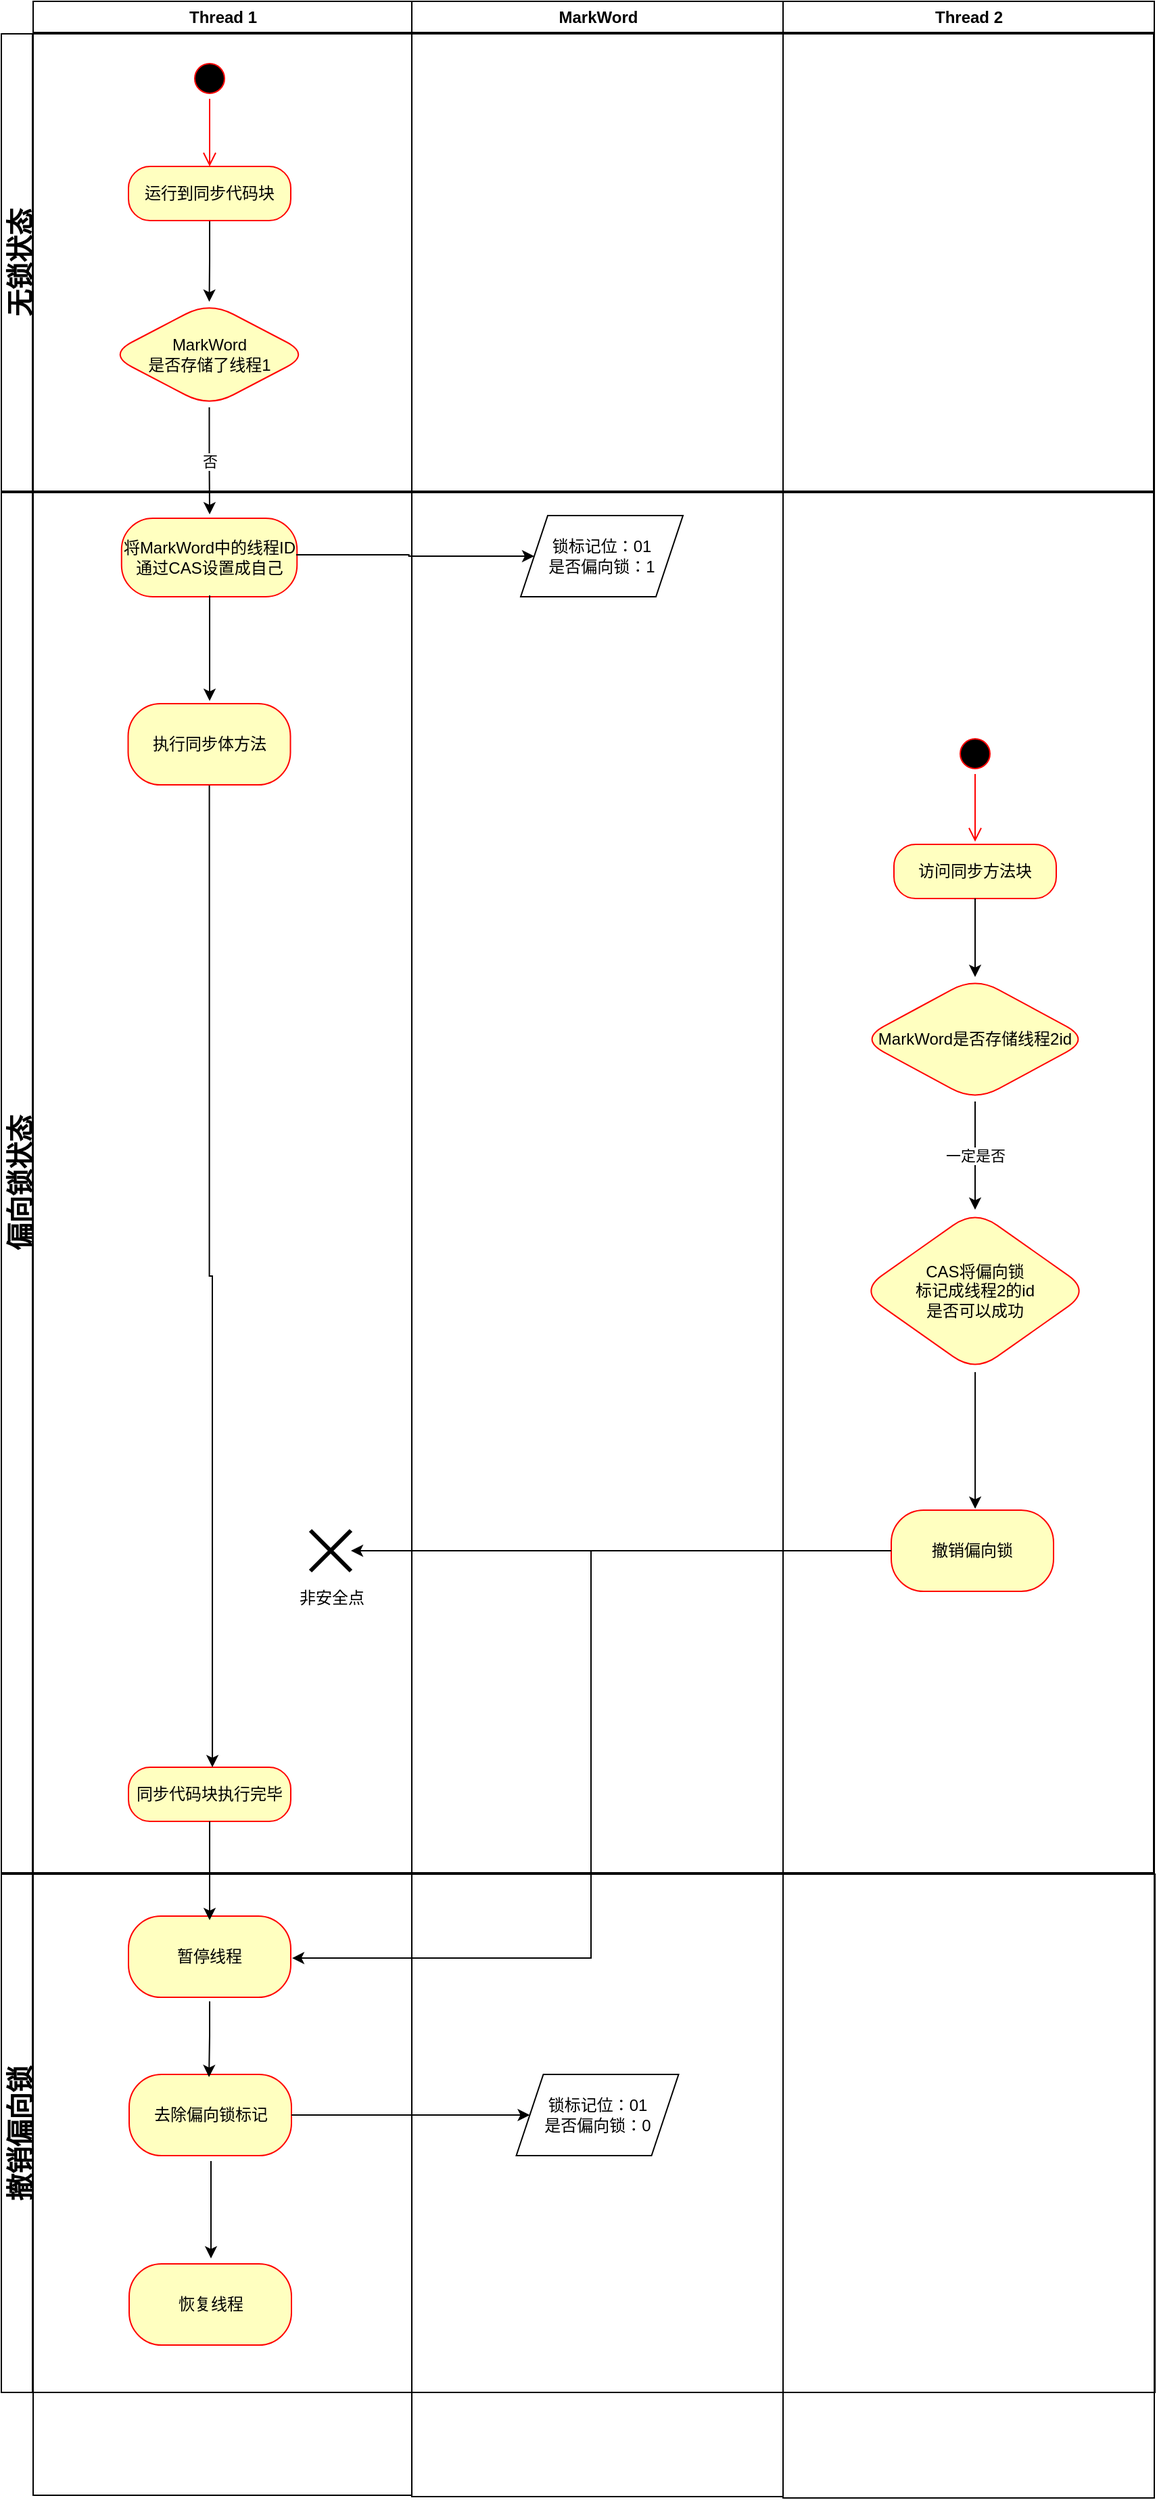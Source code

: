 <mxfile version="16.2.4" type="github">
  <diagram name="Page-1" id="e7e014a7-5840-1c2e-5031-d8a46d1fe8dd">
    <mxGraphModel dx="1237" dy="663" grid="0" gridSize="10" guides="0" tooltips="1" connect="1" arrows="1" fold="1" page="1" pageScale="1" pageWidth="50000" pageHeight="3400" background="none" math="0" shadow="0">
      <root>
        <mxCell id="0" />
        <mxCell id="1" parent="0" />
        <mxCell id="2" value="Thread 1" style="swimlane;whiteSpace=wrap;fillColor=default;" parent="1" vertex="1">
          <mxGeometry x="164.5" y="128" width="280" height="1843" as="geometry">
            <mxRectangle x="164.5" y="128" width="80" height="23" as="alternateBounds" />
          </mxGeometry>
        </mxCell>
        <mxCell id="wDrUYWlxCvy98e6c7wN1-69" value="" style="edgeStyle=orthogonalEdgeStyle;rounded=0;orthogonalLoop=1;jettySize=auto;html=1;" edge="1" parent="2" source="wDrUYWlxCvy98e6c7wN1-64" target="wDrUYWlxCvy98e6c7wN1-68">
          <mxGeometry relative="1" as="geometry" />
        </mxCell>
        <mxCell id="wDrUYWlxCvy98e6c7wN1-64" value="运行到同步代码块" style="rounded=1;whiteSpace=wrap;html=1;arcSize=40;fontColor=#000000;fillColor=#ffffc0;strokeColor=#ff0000;" vertex="1" parent="2">
          <mxGeometry x="70.5" y="122" width="120" height="40" as="geometry" />
        </mxCell>
        <mxCell id="wDrUYWlxCvy98e6c7wN1-66" value="" style="ellipse;html=1;shape=startState;fillColor=#000000;strokeColor=#ff0000;" vertex="1" parent="2">
          <mxGeometry x="115.5" y="42" width="30" height="30" as="geometry" />
        </mxCell>
        <mxCell id="wDrUYWlxCvy98e6c7wN1-67" value="" style="edgeStyle=orthogonalEdgeStyle;html=1;verticalAlign=bottom;endArrow=open;endSize=8;strokeColor=#ff0000;rounded=0;entryX=0.5;entryY=0;entryDx=0;entryDy=0;entryPerimeter=0;" edge="1" source="wDrUYWlxCvy98e6c7wN1-66" parent="2" target="wDrUYWlxCvy98e6c7wN1-64">
          <mxGeometry relative="1" as="geometry">
            <mxPoint x="130.5" y="132" as="targetPoint" />
          </mxGeometry>
        </mxCell>
        <mxCell id="wDrUYWlxCvy98e6c7wN1-68" value="MarkWord&lt;br&gt;是否存储了线程1" style="rhombus;whiteSpace=wrap;html=1;fillColor=#ffffc0;strokeColor=#ff0000;fontColor=#000000;rounded=1;arcSize=40;" vertex="1" parent="2">
          <mxGeometry x="55.5" y="222" width="149.5" height="78" as="geometry" />
        </mxCell>
        <mxCell id="wDrUYWlxCvy98e6c7wN1-70" value="将MarkWord中的线程ID通过CAS设置成自己" style="whiteSpace=wrap;html=1;fillColor=#ffffc0;strokeColor=#ff0000;fontColor=#000000;rounded=1;arcSize=40;" vertex="1" parent="2">
          <mxGeometry x="65.38" y="382" width="129.75" height="58" as="geometry" />
        </mxCell>
        <mxCell id="wDrUYWlxCvy98e6c7wN1-71" value="否" style="edgeStyle=orthogonalEdgeStyle;rounded=0;orthogonalLoop=1;jettySize=auto;html=1;entryX=0.502;entryY=-0.05;entryDx=0;entryDy=0;entryPerimeter=0;" edge="1" parent="2" source="wDrUYWlxCvy98e6c7wN1-68" target="wDrUYWlxCvy98e6c7wN1-70">
          <mxGeometry relative="1" as="geometry">
            <mxPoint x="130.5" y="372" as="targetPoint" />
          </mxGeometry>
        </mxCell>
        <mxCell id="wDrUYWlxCvy98e6c7wN1-94" value="同步代码块执行完毕" style="rounded=1;whiteSpace=wrap;html=1;arcSize=40;fontColor=#000000;fillColor=#ffffc0;strokeColor=#ff0000;" vertex="1" parent="2">
          <mxGeometry x="70.5" y="1305" width="120" height="40" as="geometry" />
        </mxCell>
        <mxCell id="wDrUYWlxCvy98e6c7wN1-97" value="" style="shape=umlDestroy;whiteSpace=wrap;html=1;strokeWidth=3;fillColor=default;" vertex="1" parent="2">
          <mxGeometry x="205" y="1130" width="30" height="30" as="geometry" />
        </mxCell>
        <mxCell id="wDrUYWlxCvy98e6c7wN1-98" value="非安全点" style="text;html=1;resizable=0;autosize=1;align=center;verticalAlign=middle;points=[];fillColor=none;strokeColor=none;rounded=0;" vertex="1" parent="2">
          <mxGeometry x="191" y="1171" width="58" height="18" as="geometry" />
        </mxCell>
        <mxCell id="wDrUYWlxCvy98e6c7wN1-101" value="去除偏向锁标记" style="whiteSpace=wrap;html=1;fillColor=#ffffc0;strokeColor=#ff0000;fontColor=#000000;rounded=1;arcSize=40;" vertex="1" parent="2">
          <mxGeometry x="71" y="1532" width="120" height="60" as="geometry" />
        </mxCell>
        <mxCell id="3" value="Thread 2" style="swimlane;whiteSpace=wrap" parent="1" vertex="1">
          <mxGeometry x="719" y="128" width="274.5" height="1845" as="geometry">
            <mxRectangle x="444.5" y="128" width="80" height="23" as="alternateBounds" />
          </mxGeometry>
        </mxCell>
        <mxCell id="wDrUYWlxCvy98e6c7wN1-81" value="" style="ellipse;html=1;shape=startState;fillColor=#000000;strokeColor=#ff0000;" vertex="1" parent="3">
          <mxGeometry x="127" y="541" width="30" height="30" as="geometry" />
        </mxCell>
        <mxCell id="wDrUYWlxCvy98e6c7wN1-82" value="" style="edgeStyle=orthogonalEdgeStyle;html=1;verticalAlign=bottom;endArrow=open;endSize=8;strokeColor=#ff0000;rounded=0;" edge="1" source="wDrUYWlxCvy98e6c7wN1-81" parent="3">
          <mxGeometry relative="1" as="geometry">
            <mxPoint x="142" y="621" as="targetPoint" />
          </mxGeometry>
        </mxCell>
        <mxCell id="wDrUYWlxCvy98e6c7wN1-85" value="访问同步方法块" style="rounded=1;whiteSpace=wrap;html=1;arcSize=40;fontColor=#000000;fillColor=#ffffc0;strokeColor=#ff0000;" vertex="1" parent="3">
          <mxGeometry x="82" y="623" width="120" height="40" as="geometry" />
        </mxCell>
        <mxCell id="wDrUYWlxCvy98e6c7wN1-87" value="MarkWord是否存储线程2id" style="rhombus;whiteSpace=wrap;html=1;fillColor=#ffffc0;strokeColor=#ff0000;fontColor=#000000;rounded=1;arcSize=40;" vertex="1" parent="3">
          <mxGeometry x="57" y="721" width="170" height="92" as="geometry" />
        </mxCell>
        <mxCell id="wDrUYWlxCvy98e6c7wN1-88" value="" style="edgeStyle=orthogonalEdgeStyle;rounded=0;orthogonalLoop=1;jettySize=auto;html=1;" edge="1" parent="3" source="wDrUYWlxCvy98e6c7wN1-85" target="wDrUYWlxCvy98e6c7wN1-87">
          <mxGeometry relative="1" as="geometry" />
        </mxCell>
        <mxCell id="wDrUYWlxCvy98e6c7wN1-91" value="撤销偏向锁" style="whiteSpace=wrap;html=1;fillColor=#ffffc0;strokeColor=#ff0000;fontColor=#000000;rounded=1;arcSize=40;" vertex="1" parent="3">
          <mxGeometry x="80" y="1115" width="120" height="60" as="geometry" />
        </mxCell>
        <mxCell id="wDrUYWlxCvy98e6c7wN1-74" value="MarkWord" style="swimlane;whiteSpace=wrap" vertex="1" parent="1">
          <mxGeometry x="444.5" y="128" width="274.5" height="1844" as="geometry">
            <mxRectangle x="444.5" y="128" width="80" height="23" as="alternateBounds" />
          </mxGeometry>
        </mxCell>
        <mxCell id="wDrUYWlxCvy98e6c7wN1-76" value="锁标记位：01&lt;br&gt;是否偏向锁：1" style="shape=parallelogram;perimeter=parallelogramPerimeter;whiteSpace=wrap;html=1;fixedSize=1;fillColor=default;" vertex="1" parent="wDrUYWlxCvy98e6c7wN1-74">
          <mxGeometry x="80.5" y="380" width="120" height="60" as="geometry" />
        </mxCell>
        <mxCell id="wDrUYWlxCvy98e6c7wN1-105" value="锁标记位：01&lt;br&gt;是否偏向锁：0" style="shape=parallelogram;perimeter=parallelogramPerimeter;whiteSpace=wrap;html=1;fixedSize=1;fillColor=default;" vertex="1" parent="wDrUYWlxCvy98e6c7wN1-74">
          <mxGeometry x="77.25" y="1532" width="120" height="60" as="geometry" />
        </mxCell>
        <mxCell id="wDrUYWlxCvy98e6c7wN1-78" style="edgeStyle=orthogonalEdgeStyle;rounded=0;orthogonalLoop=1;jettySize=auto;html=1;entryX=0;entryY=0.5;entryDx=0;entryDy=0;exitX=0.995;exitY=0.466;exitDx=0;exitDy=0;exitPerimeter=0;" edge="1" parent="1" source="wDrUYWlxCvy98e6c7wN1-70" target="wDrUYWlxCvy98e6c7wN1-76">
          <mxGeometry relative="1" as="geometry">
            <mxPoint x="365" y="540" as="sourcePoint" />
          </mxGeometry>
        </mxCell>
        <mxCell id="wDrUYWlxCvy98e6c7wN1-93" style="edgeStyle=orthogonalEdgeStyle;rounded=0;orthogonalLoop=1;jettySize=auto;html=1;entryX=0.517;entryY=0;entryDx=0;entryDy=0;entryPerimeter=0;" edge="1" parent="1" source="wDrUYWlxCvy98e6c7wN1-79" target="wDrUYWlxCvy98e6c7wN1-94">
          <mxGeometry relative="1" as="geometry">
            <mxPoint x="295" y="1429" as="targetPoint" />
          </mxGeometry>
        </mxCell>
        <mxCell id="wDrUYWlxCvy98e6c7wN1-79" value="执行同步体方法" style="whiteSpace=wrap;html=1;fillColor=#ffffc0;strokeColor=#ff0000;fontColor=#000000;rounded=1;arcSize=40;" vertex="1" parent="1">
          <mxGeometry x="234.755" y="647" width="120" height="60" as="geometry" />
        </mxCell>
        <mxCell id="wDrUYWlxCvy98e6c7wN1-80" value="" style="edgeStyle=orthogonalEdgeStyle;rounded=0;orthogonalLoop=1;jettySize=auto;html=1;" edge="1" parent="1">
          <mxGeometry relative="1" as="geometry">
            <mxPoint x="295" y="567" as="sourcePoint" />
            <mxPoint x="295" y="645" as="targetPoint" />
          </mxGeometry>
        </mxCell>
        <mxCell id="wDrUYWlxCvy98e6c7wN1-92" value="" style="edgeStyle=orthogonalEdgeStyle;rounded=0;orthogonalLoop=1;jettySize=auto;html=1;entryX=0.517;entryY=-0.017;entryDx=0;entryDy=0;entryPerimeter=0;" edge="1" parent="1" source="wDrUYWlxCvy98e6c7wN1-89" target="wDrUYWlxCvy98e6c7wN1-91">
          <mxGeometry relative="1" as="geometry" />
        </mxCell>
        <mxCell id="wDrUYWlxCvy98e6c7wN1-89" value="CAS将偏向锁&lt;br&gt;标记成线程2的id&lt;br&gt;是否可以成功" style="rhombus;whiteSpace=wrap;html=1;fillColor=#ffffc0;strokeColor=#ff0000;fontColor=#000000;rounded=1;arcSize=40;" vertex="1" parent="1">
          <mxGeometry x="776" y="1021" width="170" height="120" as="geometry" />
        </mxCell>
        <mxCell id="wDrUYWlxCvy98e6c7wN1-90" value="一定是否" style="edgeStyle=orthogonalEdgeStyle;rounded=0;orthogonalLoop=1;jettySize=auto;html=1;" edge="1" parent="1" source="wDrUYWlxCvy98e6c7wN1-87" target="wDrUYWlxCvy98e6c7wN1-89">
          <mxGeometry relative="1" as="geometry" />
        </mxCell>
        <mxCell id="wDrUYWlxCvy98e6c7wN1-96" style="edgeStyle=orthogonalEdgeStyle;rounded=0;orthogonalLoop=1;jettySize=auto;html=1;" edge="1" parent="1" source="wDrUYWlxCvy98e6c7wN1-91" target="wDrUYWlxCvy98e6c7wN1-97">
          <mxGeometry relative="1" as="geometry">
            <mxPoint x="329" y="1273" as="targetPoint" />
          </mxGeometry>
        </mxCell>
        <mxCell id="wDrUYWlxCvy98e6c7wN1-102" value="" style="edgeStyle=orthogonalEdgeStyle;rounded=0;orthogonalLoop=1;jettySize=auto;html=1;entryX=0.492;entryY=0.033;entryDx=0;entryDy=0;entryPerimeter=0;exitX=0.5;exitY=1.05;exitDx=0;exitDy=0;exitPerimeter=0;" edge="1" parent="1" source="wDrUYWlxCvy98e6c7wN1-99" target="wDrUYWlxCvy98e6c7wN1-101">
          <mxGeometry relative="1" as="geometry" />
        </mxCell>
        <mxCell id="wDrUYWlxCvy98e6c7wN1-99" value="暂停线程" style="whiteSpace=wrap;html=1;fillColor=#ffffc0;strokeColor=#ff0000;fontColor=#000000;rounded=1;arcSize=40;" vertex="1" parent="1">
          <mxGeometry x="235" y="1543" width="120" height="60" as="geometry" />
        </mxCell>
        <mxCell id="wDrUYWlxCvy98e6c7wN1-100" value="" style="edgeStyle=orthogonalEdgeStyle;rounded=0;orthogonalLoop=1;jettySize=auto;html=1;" edge="1" parent="1" source="wDrUYWlxCvy98e6c7wN1-94">
          <mxGeometry relative="1" as="geometry">
            <mxPoint x="295" y="1546" as="targetPoint" />
          </mxGeometry>
        </mxCell>
        <mxCell id="wDrUYWlxCvy98e6c7wN1-104" style="edgeStyle=orthogonalEdgeStyle;rounded=0;orthogonalLoop=1;jettySize=auto;html=1;entryX=0;entryY=0.5;entryDx=0;entryDy=0;" edge="1" parent="1" source="wDrUYWlxCvy98e6c7wN1-101" target="wDrUYWlxCvy98e6c7wN1-105">
          <mxGeometry relative="1" as="geometry">
            <mxPoint x="522" y="1690" as="targetPoint" />
          </mxGeometry>
        </mxCell>
        <mxCell id="wDrUYWlxCvy98e6c7wN1-107" value="恢复线程" style="whiteSpace=wrap;html=1;fillColor=#ffffc0;strokeColor=#ff0000;fontColor=#000000;rounded=1;arcSize=40;" vertex="1" parent="1">
          <mxGeometry x="235.5" y="1800" width="120" height="60" as="geometry" />
        </mxCell>
        <mxCell id="wDrUYWlxCvy98e6c7wN1-108" value="" style="edgeStyle=orthogonalEdgeStyle;rounded=0;orthogonalLoop=1;jettySize=auto;html=1;" edge="1" parent="1">
          <mxGeometry relative="1" as="geometry">
            <mxPoint x="296" y="1724" as="sourcePoint" />
            <mxPoint x="296" y="1796" as="targetPoint" />
          </mxGeometry>
        </mxCell>
        <mxCell id="wDrUYWlxCvy98e6c7wN1-109" value="无锁状态" style="swimlane;horizontal=0;fillColor=default;fontSize=20;" vertex="1" parent="1">
          <mxGeometry x="141" y="152" width="852" height="338" as="geometry" />
        </mxCell>
        <mxCell id="wDrUYWlxCvy98e6c7wN1-110" value="偏向锁状态" style="swimlane;horizontal=0;fontSize=20;fillColor=default;" vertex="1" parent="1">
          <mxGeometry x="141" y="491" width="852" height="1020" as="geometry" />
        </mxCell>
        <mxCell id="wDrUYWlxCvy98e6c7wN1-111" value="撤销偏向锁" style="swimlane;horizontal=0;fontSize=20;fillColor=default;" vertex="1" parent="1">
          <mxGeometry x="141" y="1512" width="853" height="383" as="geometry" />
        </mxCell>
        <mxCell id="wDrUYWlxCvy98e6c7wN1-112" style="edgeStyle=orthogonalEdgeStyle;rounded=0;orthogonalLoop=1;jettySize=auto;html=1;entryX=1.008;entryY=0.517;entryDx=0;entryDy=0;entryPerimeter=0;fontSize=20;" edge="1" parent="1" source="wDrUYWlxCvy98e6c7wN1-91" target="wDrUYWlxCvy98e6c7wN1-99">
          <mxGeometry relative="1" as="geometry" />
        </mxCell>
      </root>
    </mxGraphModel>
  </diagram>
</mxfile>
